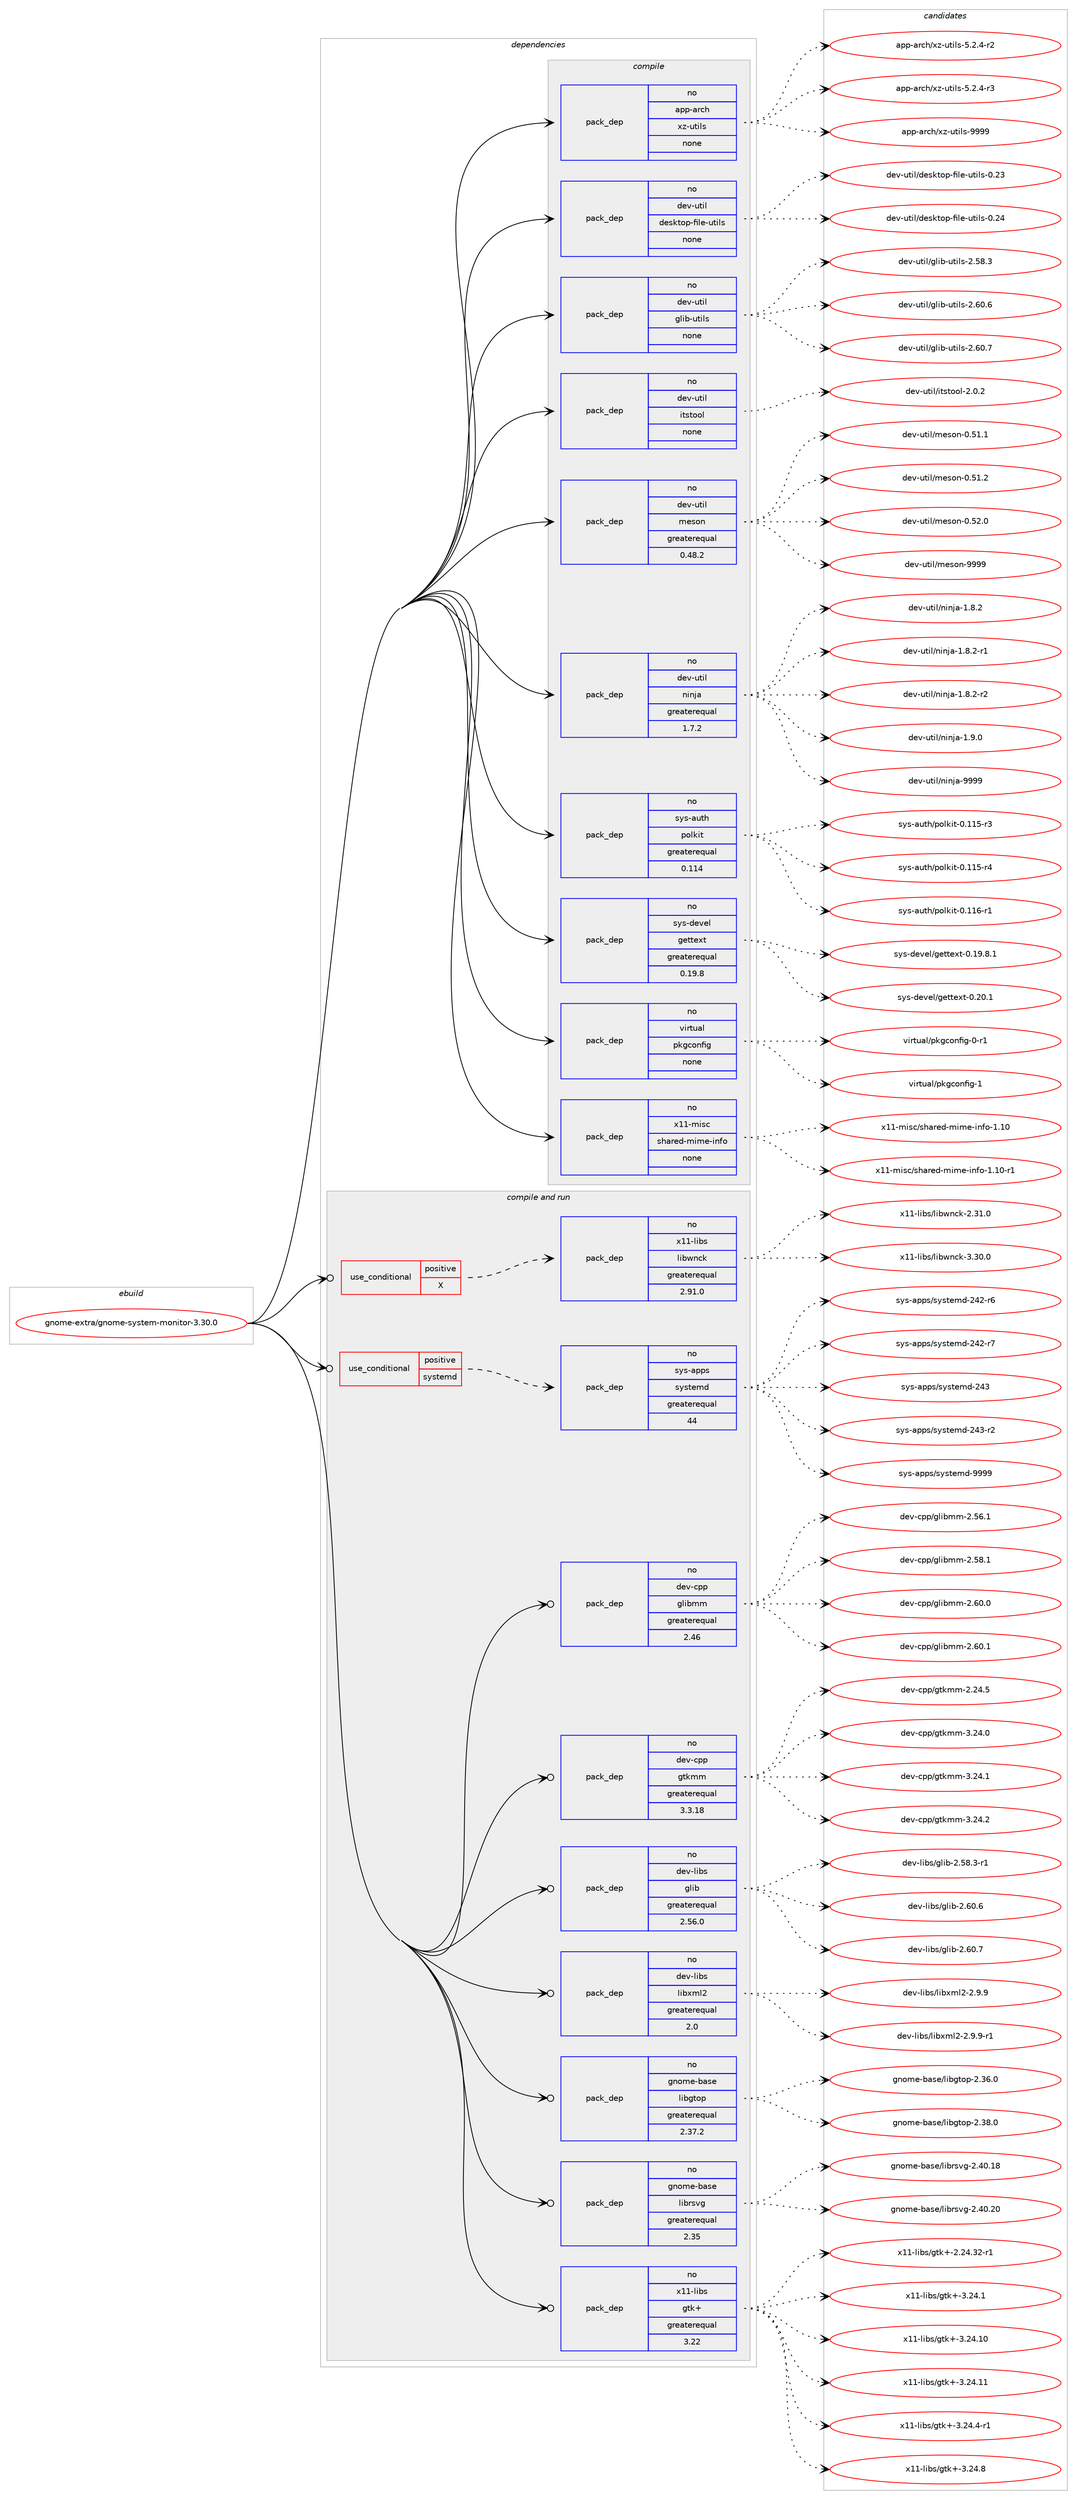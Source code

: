 digraph prolog {

# *************
# Graph options
# *************

newrank=true;
concentrate=true;
compound=true;
graph [rankdir=LR,fontname=Helvetica,fontsize=10,ranksep=1.5];#, ranksep=2.5, nodesep=0.2];
edge  [arrowhead=vee];
node  [fontname=Helvetica,fontsize=10];

# **********
# The ebuild
# **********

subgraph cluster_leftcol {
color=gray;
rank=same;
label=<<i>ebuild</i>>;
id [label="gnome-extra/gnome-system-monitor-3.30.0", color=red, width=4, href="../gnome-extra/gnome-system-monitor-3.30.0.svg"];
}

# ****************
# The dependencies
# ****************

subgraph cluster_midcol {
color=gray;
label=<<i>dependencies</i>>;
subgraph cluster_compile {
fillcolor="#eeeeee";
style=filled;
label=<<i>compile</i>>;
subgraph pack550296 {
dependency748910 [label=<<TABLE BORDER="0" CELLBORDER="1" CELLSPACING="0" CELLPADDING="4" WIDTH="220"><TR><TD ROWSPAN="6" CELLPADDING="30">pack_dep</TD></TR><TR><TD WIDTH="110">no</TD></TR><TR><TD>app-arch</TD></TR><TR><TD>xz-utils</TD></TR><TR><TD>none</TD></TR><TR><TD></TD></TR></TABLE>>, shape=none, color=blue];
}
id:e -> dependency748910:w [weight=20,style="solid",arrowhead="vee"];
subgraph pack550297 {
dependency748911 [label=<<TABLE BORDER="0" CELLBORDER="1" CELLSPACING="0" CELLPADDING="4" WIDTH="220"><TR><TD ROWSPAN="6" CELLPADDING="30">pack_dep</TD></TR><TR><TD WIDTH="110">no</TD></TR><TR><TD>dev-util</TD></TR><TR><TD>desktop-file-utils</TD></TR><TR><TD>none</TD></TR><TR><TD></TD></TR></TABLE>>, shape=none, color=blue];
}
id:e -> dependency748911:w [weight=20,style="solid",arrowhead="vee"];
subgraph pack550298 {
dependency748912 [label=<<TABLE BORDER="0" CELLBORDER="1" CELLSPACING="0" CELLPADDING="4" WIDTH="220"><TR><TD ROWSPAN="6" CELLPADDING="30">pack_dep</TD></TR><TR><TD WIDTH="110">no</TD></TR><TR><TD>dev-util</TD></TR><TR><TD>glib-utils</TD></TR><TR><TD>none</TD></TR><TR><TD></TD></TR></TABLE>>, shape=none, color=blue];
}
id:e -> dependency748912:w [weight=20,style="solid",arrowhead="vee"];
subgraph pack550299 {
dependency748913 [label=<<TABLE BORDER="0" CELLBORDER="1" CELLSPACING="0" CELLPADDING="4" WIDTH="220"><TR><TD ROWSPAN="6" CELLPADDING="30">pack_dep</TD></TR><TR><TD WIDTH="110">no</TD></TR><TR><TD>dev-util</TD></TR><TR><TD>itstool</TD></TR><TR><TD>none</TD></TR><TR><TD></TD></TR></TABLE>>, shape=none, color=blue];
}
id:e -> dependency748913:w [weight=20,style="solid",arrowhead="vee"];
subgraph pack550300 {
dependency748914 [label=<<TABLE BORDER="0" CELLBORDER="1" CELLSPACING="0" CELLPADDING="4" WIDTH="220"><TR><TD ROWSPAN="6" CELLPADDING="30">pack_dep</TD></TR><TR><TD WIDTH="110">no</TD></TR><TR><TD>dev-util</TD></TR><TR><TD>meson</TD></TR><TR><TD>greaterequal</TD></TR><TR><TD>0.48.2</TD></TR></TABLE>>, shape=none, color=blue];
}
id:e -> dependency748914:w [weight=20,style="solid",arrowhead="vee"];
subgraph pack550301 {
dependency748915 [label=<<TABLE BORDER="0" CELLBORDER="1" CELLSPACING="0" CELLPADDING="4" WIDTH="220"><TR><TD ROWSPAN="6" CELLPADDING="30">pack_dep</TD></TR><TR><TD WIDTH="110">no</TD></TR><TR><TD>dev-util</TD></TR><TR><TD>ninja</TD></TR><TR><TD>greaterequal</TD></TR><TR><TD>1.7.2</TD></TR></TABLE>>, shape=none, color=blue];
}
id:e -> dependency748915:w [weight=20,style="solid",arrowhead="vee"];
subgraph pack550302 {
dependency748916 [label=<<TABLE BORDER="0" CELLBORDER="1" CELLSPACING="0" CELLPADDING="4" WIDTH="220"><TR><TD ROWSPAN="6" CELLPADDING="30">pack_dep</TD></TR><TR><TD WIDTH="110">no</TD></TR><TR><TD>sys-auth</TD></TR><TR><TD>polkit</TD></TR><TR><TD>greaterequal</TD></TR><TR><TD>0.114</TD></TR></TABLE>>, shape=none, color=blue];
}
id:e -> dependency748916:w [weight=20,style="solid",arrowhead="vee"];
subgraph pack550303 {
dependency748917 [label=<<TABLE BORDER="0" CELLBORDER="1" CELLSPACING="0" CELLPADDING="4" WIDTH="220"><TR><TD ROWSPAN="6" CELLPADDING="30">pack_dep</TD></TR><TR><TD WIDTH="110">no</TD></TR><TR><TD>sys-devel</TD></TR><TR><TD>gettext</TD></TR><TR><TD>greaterequal</TD></TR><TR><TD>0.19.8</TD></TR></TABLE>>, shape=none, color=blue];
}
id:e -> dependency748917:w [weight=20,style="solid",arrowhead="vee"];
subgraph pack550304 {
dependency748918 [label=<<TABLE BORDER="0" CELLBORDER="1" CELLSPACING="0" CELLPADDING="4" WIDTH="220"><TR><TD ROWSPAN="6" CELLPADDING="30">pack_dep</TD></TR><TR><TD WIDTH="110">no</TD></TR><TR><TD>virtual</TD></TR><TR><TD>pkgconfig</TD></TR><TR><TD>none</TD></TR><TR><TD></TD></TR></TABLE>>, shape=none, color=blue];
}
id:e -> dependency748918:w [weight=20,style="solid",arrowhead="vee"];
subgraph pack550305 {
dependency748919 [label=<<TABLE BORDER="0" CELLBORDER="1" CELLSPACING="0" CELLPADDING="4" WIDTH="220"><TR><TD ROWSPAN="6" CELLPADDING="30">pack_dep</TD></TR><TR><TD WIDTH="110">no</TD></TR><TR><TD>x11-misc</TD></TR><TR><TD>shared-mime-info</TD></TR><TR><TD>none</TD></TR><TR><TD></TD></TR></TABLE>>, shape=none, color=blue];
}
id:e -> dependency748919:w [weight=20,style="solid",arrowhead="vee"];
}
subgraph cluster_compileandrun {
fillcolor="#eeeeee";
style=filled;
label=<<i>compile and run</i>>;
subgraph cond185996 {
dependency748920 [label=<<TABLE BORDER="0" CELLBORDER="1" CELLSPACING="0" CELLPADDING="4"><TR><TD ROWSPAN="3" CELLPADDING="10">use_conditional</TD></TR><TR><TD>positive</TD></TR><TR><TD>X</TD></TR></TABLE>>, shape=none, color=red];
subgraph pack550306 {
dependency748921 [label=<<TABLE BORDER="0" CELLBORDER="1" CELLSPACING="0" CELLPADDING="4" WIDTH="220"><TR><TD ROWSPAN="6" CELLPADDING="30">pack_dep</TD></TR><TR><TD WIDTH="110">no</TD></TR><TR><TD>x11-libs</TD></TR><TR><TD>libwnck</TD></TR><TR><TD>greaterequal</TD></TR><TR><TD>2.91.0</TD></TR></TABLE>>, shape=none, color=blue];
}
dependency748920:e -> dependency748921:w [weight=20,style="dashed",arrowhead="vee"];
}
id:e -> dependency748920:w [weight=20,style="solid",arrowhead="odotvee"];
subgraph cond185997 {
dependency748922 [label=<<TABLE BORDER="0" CELLBORDER="1" CELLSPACING="0" CELLPADDING="4"><TR><TD ROWSPAN="3" CELLPADDING="10">use_conditional</TD></TR><TR><TD>positive</TD></TR><TR><TD>systemd</TD></TR></TABLE>>, shape=none, color=red];
subgraph pack550307 {
dependency748923 [label=<<TABLE BORDER="0" CELLBORDER="1" CELLSPACING="0" CELLPADDING="4" WIDTH="220"><TR><TD ROWSPAN="6" CELLPADDING="30">pack_dep</TD></TR><TR><TD WIDTH="110">no</TD></TR><TR><TD>sys-apps</TD></TR><TR><TD>systemd</TD></TR><TR><TD>greaterequal</TD></TR><TR><TD>44</TD></TR></TABLE>>, shape=none, color=blue];
}
dependency748922:e -> dependency748923:w [weight=20,style="dashed",arrowhead="vee"];
}
id:e -> dependency748922:w [weight=20,style="solid",arrowhead="odotvee"];
subgraph pack550308 {
dependency748924 [label=<<TABLE BORDER="0" CELLBORDER="1" CELLSPACING="0" CELLPADDING="4" WIDTH="220"><TR><TD ROWSPAN="6" CELLPADDING="30">pack_dep</TD></TR><TR><TD WIDTH="110">no</TD></TR><TR><TD>dev-cpp</TD></TR><TR><TD>glibmm</TD></TR><TR><TD>greaterequal</TD></TR><TR><TD>2.46</TD></TR></TABLE>>, shape=none, color=blue];
}
id:e -> dependency748924:w [weight=20,style="solid",arrowhead="odotvee"];
subgraph pack550309 {
dependency748925 [label=<<TABLE BORDER="0" CELLBORDER="1" CELLSPACING="0" CELLPADDING="4" WIDTH="220"><TR><TD ROWSPAN="6" CELLPADDING="30">pack_dep</TD></TR><TR><TD WIDTH="110">no</TD></TR><TR><TD>dev-cpp</TD></TR><TR><TD>gtkmm</TD></TR><TR><TD>greaterequal</TD></TR><TR><TD>3.3.18</TD></TR></TABLE>>, shape=none, color=blue];
}
id:e -> dependency748925:w [weight=20,style="solid",arrowhead="odotvee"];
subgraph pack550310 {
dependency748926 [label=<<TABLE BORDER="0" CELLBORDER="1" CELLSPACING="0" CELLPADDING="4" WIDTH="220"><TR><TD ROWSPAN="6" CELLPADDING="30">pack_dep</TD></TR><TR><TD WIDTH="110">no</TD></TR><TR><TD>dev-libs</TD></TR><TR><TD>glib</TD></TR><TR><TD>greaterequal</TD></TR><TR><TD>2.56.0</TD></TR></TABLE>>, shape=none, color=blue];
}
id:e -> dependency748926:w [weight=20,style="solid",arrowhead="odotvee"];
subgraph pack550311 {
dependency748927 [label=<<TABLE BORDER="0" CELLBORDER="1" CELLSPACING="0" CELLPADDING="4" WIDTH="220"><TR><TD ROWSPAN="6" CELLPADDING="30">pack_dep</TD></TR><TR><TD WIDTH="110">no</TD></TR><TR><TD>dev-libs</TD></TR><TR><TD>libxml2</TD></TR><TR><TD>greaterequal</TD></TR><TR><TD>2.0</TD></TR></TABLE>>, shape=none, color=blue];
}
id:e -> dependency748927:w [weight=20,style="solid",arrowhead="odotvee"];
subgraph pack550312 {
dependency748928 [label=<<TABLE BORDER="0" CELLBORDER="1" CELLSPACING="0" CELLPADDING="4" WIDTH="220"><TR><TD ROWSPAN="6" CELLPADDING="30">pack_dep</TD></TR><TR><TD WIDTH="110">no</TD></TR><TR><TD>gnome-base</TD></TR><TR><TD>libgtop</TD></TR><TR><TD>greaterequal</TD></TR><TR><TD>2.37.2</TD></TR></TABLE>>, shape=none, color=blue];
}
id:e -> dependency748928:w [weight=20,style="solid",arrowhead="odotvee"];
subgraph pack550313 {
dependency748929 [label=<<TABLE BORDER="0" CELLBORDER="1" CELLSPACING="0" CELLPADDING="4" WIDTH="220"><TR><TD ROWSPAN="6" CELLPADDING="30">pack_dep</TD></TR><TR><TD WIDTH="110">no</TD></TR><TR><TD>gnome-base</TD></TR><TR><TD>librsvg</TD></TR><TR><TD>greaterequal</TD></TR><TR><TD>2.35</TD></TR></TABLE>>, shape=none, color=blue];
}
id:e -> dependency748929:w [weight=20,style="solid",arrowhead="odotvee"];
subgraph pack550314 {
dependency748930 [label=<<TABLE BORDER="0" CELLBORDER="1" CELLSPACING="0" CELLPADDING="4" WIDTH="220"><TR><TD ROWSPAN="6" CELLPADDING="30">pack_dep</TD></TR><TR><TD WIDTH="110">no</TD></TR><TR><TD>x11-libs</TD></TR><TR><TD>gtk+</TD></TR><TR><TD>greaterequal</TD></TR><TR><TD>3.22</TD></TR></TABLE>>, shape=none, color=blue];
}
id:e -> dependency748930:w [weight=20,style="solid",arrowhead="odotvee"];
}
subgraph cluster_run {
fillcolor="#eeeeee";
style=filled;
label=<<i>run</i>>;
}
}

# **************
# The candidates
# **************

subgraph cluster_choices {
rank=same;
color=gray;
label=<<i>candidates</i>>;

subgraph choice550296 {
color=black;
nodesep=1;
choice9711211245971149910447120122451171161051081154553465046524511450 [label="app-arch/xz-utils-5.2.4-r2", color=red, width=4,href="../app-arch/xz-utils-5.2.4-r2.svg"];
choice9711211245971149910447120122451171161051081154553465046524511451 [label="app-arch/xz-utils-5.2.4-r3", color=red, width=4,href="../app-arch/xz-utils-5.2.4-r3.svg"];
choice9711211245971149910447120122451171161051081154557575757 [label="app-arch/xz-utils-9999", color=red, width=4,href="../app-arch/xz-utils-9999.svg"];
dependency748910:e -> choice9711211245971149910447120122451171161051081154553465046524511450:w [style=dotted,weight="100"];
dependency748910:e -> choice9711211245971149910447120122451171161051081154553465046524511451:w [style=dotted,weight="100"];
dependency748910:e -> choice9711211245971149910447120122451171161051081154557575757:w [style=dotted,weight="100"];
}
subgraph choice550297 {
color=black;
nodesep=1;
choice100101118451171161051084710010111510711611111245102105108101451171161051081154548465051 [label="dev-util/desktop-file-utils-0.23", color=red, width=4,href="../dev-util/desktop-file-utils-0.23.svg"];
choice100101118451171161051084710010111510711611111245102105108101451171161051081154548465052 [label="dev-util/desktop-file-utils-0.24", color=red, width=4,href="../dev-util/desktop-file-utils-0.24.svg"];
dependency748911:e -> choice100101118451171161051084710010111510711611111245102105108101451171161051081154548465051:w [style=dotted,weight="100"];
dependency748911:e -> choice100101118451171161051084710010111510711611111245102105108101451171161051081154548465052:w [style=dotted,weight="100"];
}
subgraph choice550298 {
color=black;
nodesep=1;
choice1001011184511711610510847103108105984511711610510811545504653564651 [label="dev-util/glib-utils-2.58.3", color=red, width=4,href="../dev-util/glib-utils-2.58.3.svg"];
choice1001011184511711610510847103108105984511711610510811545504654484654 [label="dev-util/glib-utils-2.60.6", color=red, width=4,href="../dev-util/glib-utils-2.60.6.svg"];
choice1001011184511711610510847103108105984511711610510811545504654484655 [label="dev-util/glib-utils-2.60.7", color=red, width=4,href="../dev-util/glib-utils-2.60.7.svg"];
dependency748912:e -> choice1001011184511711610510847103108105984511711610510811545504653564651:w [style=dotted,weight="100"];
dependency748912:e -> choice1001011184511711610510847103108105984511711610510811545504654484654:w [style=dotted,weight="100"];
dependency748912:e -> choice1001011184511711610510847103108105984511711610510811545504654484655:w [style=dotted,weight="100"];
}
subgraph choice550299 {
color=black;
nodesep=1;
choice1001011184511711610510847105116115116111111108455046484650 [label="dev-util/itstool-2.0.2", color=red, width=4,href="../dev-util/itstool-2.0.2.svg"];
dependency748913:e -> choice1001011184511711610510847105116115116111111108455046484650:w [style=dotted,weight="100"];
}
subgraph choice550300 {
color=black;
nodesep=1;
choice100101118451171161051084710910111511111045484653494649 [label="dev-util/meson-0.51.1", color=red, width=4,href="../dev-util/meson-0.51.1.svg"];
choice100101118451171161051084710910111511111045484653494650 [label="dev-util/meson-0.51.2", color=red, width=4,href="../dev-util/meson-0.51.2.svg"];
choice100101118451171161051084710910111511111045484653504648 [label="dev-util/meson-0.52.0", color=red, width=4,href="../dev-util/meson-0.52.0.svg"];
choice10010111845117116105108471091011151111104557575757 [label="dev-util/meson-9999", color=red, width=4,href="../dev-util/meson-9999.svg"];
dependency748914:e -> choice100101118451171161051084710910111511111045484653494649:w [style=dotted,weight="100"];
dependency748914:e -> choice100101118451171161051084710910111511111045484653494650:w [style=dotted,weight="100"];
dependency748914:e -> choice100101118451171161051084710910111511111045484653504648:w [style=dotted,weight="100"];
dependency748914:e -> choice10010111845117116105108471091011151111104557575757:w [style=dotted,weight="100"];
}
subgraph choice550301 {
color=black;
nodesep=1;
choice100101118451171161051084711010511010697454946564650 [label="dev-util/ninja-1.8.2", color=red, width=4,href="../dev-util/ninja-1.8.2.svg"];
choice1001011184511711610510847110105110106974549465646504511449 [label="dev-util/ninja-1.8.2-r1", color=red, width=4,href="../dev-util/ninja-1.8.2-r1.svg"];
choice1001011184511711610510847110105110106974549465646504511450 [label="dev-util/ninja-1.8.2-r2", color=red, width=4,href="../dev-util/ninja-1.8.2-r2.svg"];
choice100101118451171161051084711010511010697454946574648 [label="dev-util/ninja-1.9.0", color=red, width=4,href="../dev-util/ninja-1.9.0.svg"];
choice1001011184511711610510847110105110106974557575757 [label="dev-util/ninja-9999", color=red, width=4,href="../dev-util/ninja-9999.svg"];
dependency748915:e -> choice100101118451171161051084711010511010697454946564650:w [style=dotted,weight="100"];
dependency748915:e -> choice1001011184511711610510847110105110106974549465646504511449:w [style=dotted,weight="100"];
dependency748915:e -> choice1001011184511711610510847110105110106974549465646504511450:w [style=dotted,weight="100"];
dependency748915:e -> choice100101118451171161051084711010511010697454946574648:w [style=dotted,weight="100"];
dependency748915:e -> choice1001011184511711610510847110105110106974557575757:w [style=dotted,weight="100"];
}
subgraph choice550302 {
color=black;
nodesep=1;
choice1151211154597117116104471121111081071051164548464949534511451 [label="sys-auth/polkit-0.115-r3", color=red, width=4,href="../sys-auth/polkit-0.115-r3.svg"];
choice1151211154597117116104471121111081071051164548464949534511452 [label="sys-auth/polkit-0.115-r4", color=red, width=4,href="../sys-auth/polkit-0.115-r4.svg"];
choice1151211154597117116104471121111081071051164548464949544511449 [label="sys-auth/polkit-0.116-r1", color=red, width=4,href="../sys-auth/polkit-0.116-r1.svg"];
dependency748916:e -> choice1151211154597117116104471121111081071051164548464949534511451:w [style=dotted,weight="100"];
dependency748916:e -> choice1151211154597117116104471121111081071051164548464949534511452:w [style=dotted,weight="100"];
dependency748916:e -> choice1151211154597117116104471121111081071051164548464949544511449:w [style=dotted,weight="100"];
}
subgraph choice550303 {
color=black;
nodesep=1;
choice1151211154510010111810110847103101116116101120116454846495746564649 [label="sys-devel/gettext-0.19.8.1", color=red, width=4,href="../sys-devel/gettext-0.19.8.1.svg"];
choice115121115451001011181011084710310111611610112011645484650484649 [label="sys-devel/gettext-0.20.1", color=red, width=4,href="../sys-devel/gettext-0.20.1.svg"];
dependency748917:e -> choice1151211154510010111810110847103101116116101120116454846495746564649:w [style=dotted,weight="100"];
dependency748917:e -> choice115121115451001011181011084710310111611610112011645484650484649:w [style=dotted,weight="100"];
}
subgraph choice550304 {
color=black;
nodesep=1;
choice11810511411611797108471121071039911111010210510345484511449 [label="virtual/pkgconfig-0-r1", color=red, width=4,href="../virtual/pkgconfig-0-r1.svg"];
choice1181051141161179710847112107103991111101021051034549 [label="virtual/pkgconfig-1", color=red, width=4,href="../virtual/pkgconfig-1.svg"];
dependency748918:e -> choice11810511411611797108471121071039911111010210510345484511449:w [style=dotted,weight="100"];
dependency748918:e -> choice1181051141161179710847112107103991111101021051034549:w [style=dotted,weight="100"];
}
subgraph choice550305 {
color=black;
nodesep=1;
choice12049494510910511599471151049711410110045109105109101451051101021114549464948 [label="x11-misc/shared-mime-info-1.10", color=red, width=4,href="../x11-misc/shared-mime-info-1.10.svg"];
choice120494945109105115994711510497114101100451091051091014510511010211145494649484511449 [label="x11-misc/shared-mime-info-1.10-r1", color=red, width=4,href="../x11-misc/shared-mime-info-1.10-r1.svg"];
dependency748919:e -> choice12049494510910511599471151049711410110045109105109101451051101021114549464948:w [style=dotted,weight="100"];
dependency748919:e -> choice120494945109105115994711510497114101100451091051091014510511010211145494649484511449:w [style=dotted,weight="100"];
}
subgraph choice550306 {
color=black;
nodesep=1;
choice1204949451081059811547108105981191109910745504651494648 [label="x11-libs/libwnck-2.31.0", color=red, width=4,href="../x11-libs/libwnck-2.31.0.svg"];
choice1204949451081059811547108105981191109910745514651484648 [label="x11-libs/libwnck-3.30.0", color=red, width=4,href="../x11-libs/libwnck-3.30.0.svg"];
dependency748921:e -> choice1204949451081059811547108105981191109910745504651494648:w [style=dotted,weight="100"];
dependency748921:e -> choice1204949451081059811547108105981191109910745514651484648:w [style=dotted,weight="100"];
}
subgraph choice550307 {
color=black;
nodesep=1;
choice115121115459711211211547115121115116101109100455052504511454 [label="sys-apps/systemd-242-r6", color=red, width=4,href="../sys-apps/systemd-242-r6.svg"];
choice115121115459711211211547115121115116101109100455052504511455 [label="sys-apps/systemd-242-r7", color=red, width=4,href="../sys-apps/systemd-242-r7.svg"];
choice11512111545971121121154711512111511610110910045505251 [label="sys-apps/systemd-243", color=red, width=4,href="../sys-apps/systemd-243.svg"];
choice115121115459711211211547115121115116101109100455052514511450 [label="sys-apps/systemd-243-r2", color=red, width=4,href="../sys-apps/systemd-243-r2.svg"];
choice1151211154597112112115471151211151161011091004557575757 [label="sys-apps/systemd-9999", color=red, width=4,href="../sys-apps/systemd-9999.svg"];
dependency748923:e -> choice115121115459711211211547115121115116101109100455052504511454:w [style=dotted,weight="100"];
dependency748923:e -> choice115121115459711211211547115121115116101109100455052504511455:w [style=dotted,weight="100"];
dependency748923:e -> choice11512111545971121121154711512111511610110910045505251:w [style=dotted,weight="100"];
dependency748923:e -> choice115121115459711211211547115121115116101109100455052514511450:w [style=dotted,weight="100"];
dependency748923:e -> choice1151211154597112112115471151211151161011091004557575757:w [style=dotted,weight="100"];
}
subgraph choice550308 {
color=black;
nodesep=1;
choice1001011184599112112471031081059810910945504653544649 [label="dev-cpp/glibmm-2.56.1", color=red, width=4,href="../dev-cpp/glibmm-2.56.1.svg"];
choice1001011184599112112471031081059810910945504653564649 [label="dev-cpp/glibmm-2.58.1", color=red, width=4,href="../dev-cpp/glibmm-2.58.1.svg"];
choice1001011184599112112471031081059810910945504654484648 [label="dev-cpp/glibmm-2.60.0", color=red, width=4,href="../dev-cpp/glibmm-2.60.0.svg"];
choice1001011184599112112471031081059810910945504654484649 [label="dev-cpp/glibmm-2.60.1", color=red, width=4,href="../dev-cpp/glibmm-2.60.1.svg"];
dependency748924:e -> choice1001011184599112112471031081059810910945504653544649:w [style=dotted,weight="100"];
dependency748924:e -> choice1001011184599112112471031081059810910945504653564649:w [style=dotted,weight="100"];
dependency748924:e -> choice1001011184599112112471031081059810910945504654484648:w [style=dotted,weight="100"];
dependency748924:e -> choice1001011184599112112471031081059810910945504654484649:w [style=dotted,weight="100"];
}
subgraph choice550309 {
color=black;
nodesep=1;
choice10010111845991121124710311610710910945504650524653 [label="dev-cpp/gtkmm-2.24.5", color=red, width=4,href="../dev-cpp/gtkmm-2.24.5.svg"];
choice10010111845991121124710311610710910945514650524648 [label="dev-cpp/gtkmm-3.24.0", color=red, width=4,href="../dev-cpp/gtkmm-3.24.0.svg"];
choice10010111845991121124710311610710910945514650524649 [label="dev-cpp/gtkmm-3.24.1", color=red, width=4,href="../dev-cpp/gtkmm-3.24.1.svg"];
choice10010111845991121124710311610710910945514650524650 [label="dev-cpp/gtkmm-3.24.2", color=red, width=4,href="../dev-cpp/gtkmm-3.24.2.svg"];
dependency748925:e -> choice10010111845991121124710311610710910945504650524653:w [style=dotted,weight="100"];
dependency748925:e -> choice10010111845991121124710311610710910945514650524648:w [style=dotted,weight="100"];
dependency748925:e -> choice10010111845991121124710311610710910945514650524649:w [style=dotted,weight="100"];
dependency748925:e -> choice10010111845991121124710311610710910945514650524650:w [style=dotted,weight="100"];
}
subgraph choice550310 {
color=black;
nodesep=1;
choice10010111845108105981154710310810598455046535646514511449 [label="dev-libs/glib-2.58.3-r1", color=red, width=4,href="../dev-libs/glib-2.58.3-r1.svg"];
choice1001011184510810598115471031081059845504654484654 [label="dev-libs/glib-2.60.6", color=red, width=4,href="../dev-libs/glib-2.60.6.svg"];
choice1001011184510810598115471031081059845504654484655 [label="dev-libs/glib-2.60.7", color=red, width=4,href="../dev-libs/glib-2.60.7.svg"];
dependency748926:e -> choice10010111845108105981154710310810598455046535646514511449:w [style=dotted,weight="100"];
dependency748926:e -> choice1001011184510810598115471031081059845504654484654:w [style=dotted,weight="100"];
dependency748926:e -> choice1001011184510810598115471031081059845504654484655:w [style=dotted,weight="100"];
}
subgraph choice550311 {
color=black;
nodesep=1;
choice1001011184510810598115471081059812010910850455046574657 [label="dev-libs/libxml2-2.9.9", color=red, width=4,href="../dev-libs/libxml2-2.9.9.svg"];
choice10010111845108105981154710810598120109108504550465746574511449 [label="dev-libs/libxml2-2.9.9-r1", color=red, width=4,href="../dev-libs/libxml2-2.9.9-r1.svg"];
dependency748927:e -> choice1001011184510810598115471081059812010910850455046574657:w [style=dotted,weight="100"];
dependency748927:e -> choice10010111845108105981154710810598120109108504550465746574511449:w [style=dotted,weight="100"];
}
subgraph choice550312 {
color=black;
nodesep=1;
choice103110111109101459897115101471081059810311611111245504651544648 [label="gnome-base/libgtop-2.36.0", color=red, width=4,href="../gnome-base/libgtop-2.36.0.svg"];
choice103110111109101459897115101471081059810311611111245504651564648 [label="gnome-base/libgtop-2.38.0", color=red, width=4,href="../gnome-base/libgtop-2.38.0.svg"];
dependency748928:e -> choice103110111109101459897115101471081059810311611111245504651544648:w [style=dotted,weight="100"];
dependency748928:e -> choice103110111109101459897115101471081059810311611111245504651564648:w [style=dotted,weight="100"];
}
subgraph choice550313 {
color=black;
nodesep=1;
choice10311011110910145989711510147108105981141151181034550465248464956 [label="gnome-base/librsvg-2.40.18", color=red, width=4,href="../gnome-base/librsvg-2.40.18.svg"];
choice10311011110910145989711510147108105981141151181034550465248465048 [label="gnome-base/librsvg-2.40.20", color=red, width=4,href="../gnome-base/librsvg-2.40.20.svg"];
dependency748929:e -> choice10311011110910145989711510147108105981141151181034550465248464956:w [style=dotted,weight="100"];
dependency748929:e -> choice10311011110910145989711510147108105981141151181034550465248465048:w [style=dotted,weight="100"];
}
subgraph choice550314 {
color=black;
nodesep=1;
choice12049494510810598115471031161074345504650524651504511449 [label="x11-libs/gtk+-2.24.32-r1", color=red, width=4,href="../x11-libs/gtk+-2.24.32-r1.svg"];
choice12049494510810598115471031161074345514650524649 [label="x11-libs/gtk+-3.24.1", color=red, width=4,href="../x11-libs/gtk+-3.24.1.svg"];
choice1204949451081059811547103116107434551465052464948 [label="x11-libs/gtk+-3.24.10", color=red, width=4,href="../x11-libs/gtk+-3.24.10.svg"];
choice1204949451081059811547103116107434551465052464949 [label="x11-libs/gtk+-3.24.11", color=red, width=4,href="../x11-libs/gtk+-3.24.11.svg"];
choice120494945108105981154710311610743455146505246524511449 [label="x11-libs/gtk+-3.24.4-r1", color=red, width=4,href="../x11-libs/gtk+-3.24.4-r1.svg"];
choice12049494510810598115471031161074345514650524656 [label="x11-libs/gtk+-3.24.8", color=red, width=4,href="../x11-libs/gtk+-3.24.8.svg"];
dependency748930:e -> choice12049494510810598115471031161074345504650524651504511449:w [style=dotted,weight="100"];
dependency748930:e -> choice12049494510810598115471031161074345514650524649:w [style=dotted,weight="100"];
dependency748930:e -> choice1204949451081059811547103116107434551465052464948:w [style=dotted,weight="100"];
dependency748930:e -> choice1204949451081059811547103116107434551465052464949:w [style=dotted,weight="100"];
dependency748930:e -> choice120494945108105981154710311610743455146505246524511449:w [style=dotted,weight="100"];
dependency748930:e -> choice12049494510810598115471031161074345514650524656:w [style=dotted,weight="100"];
}
}

}
